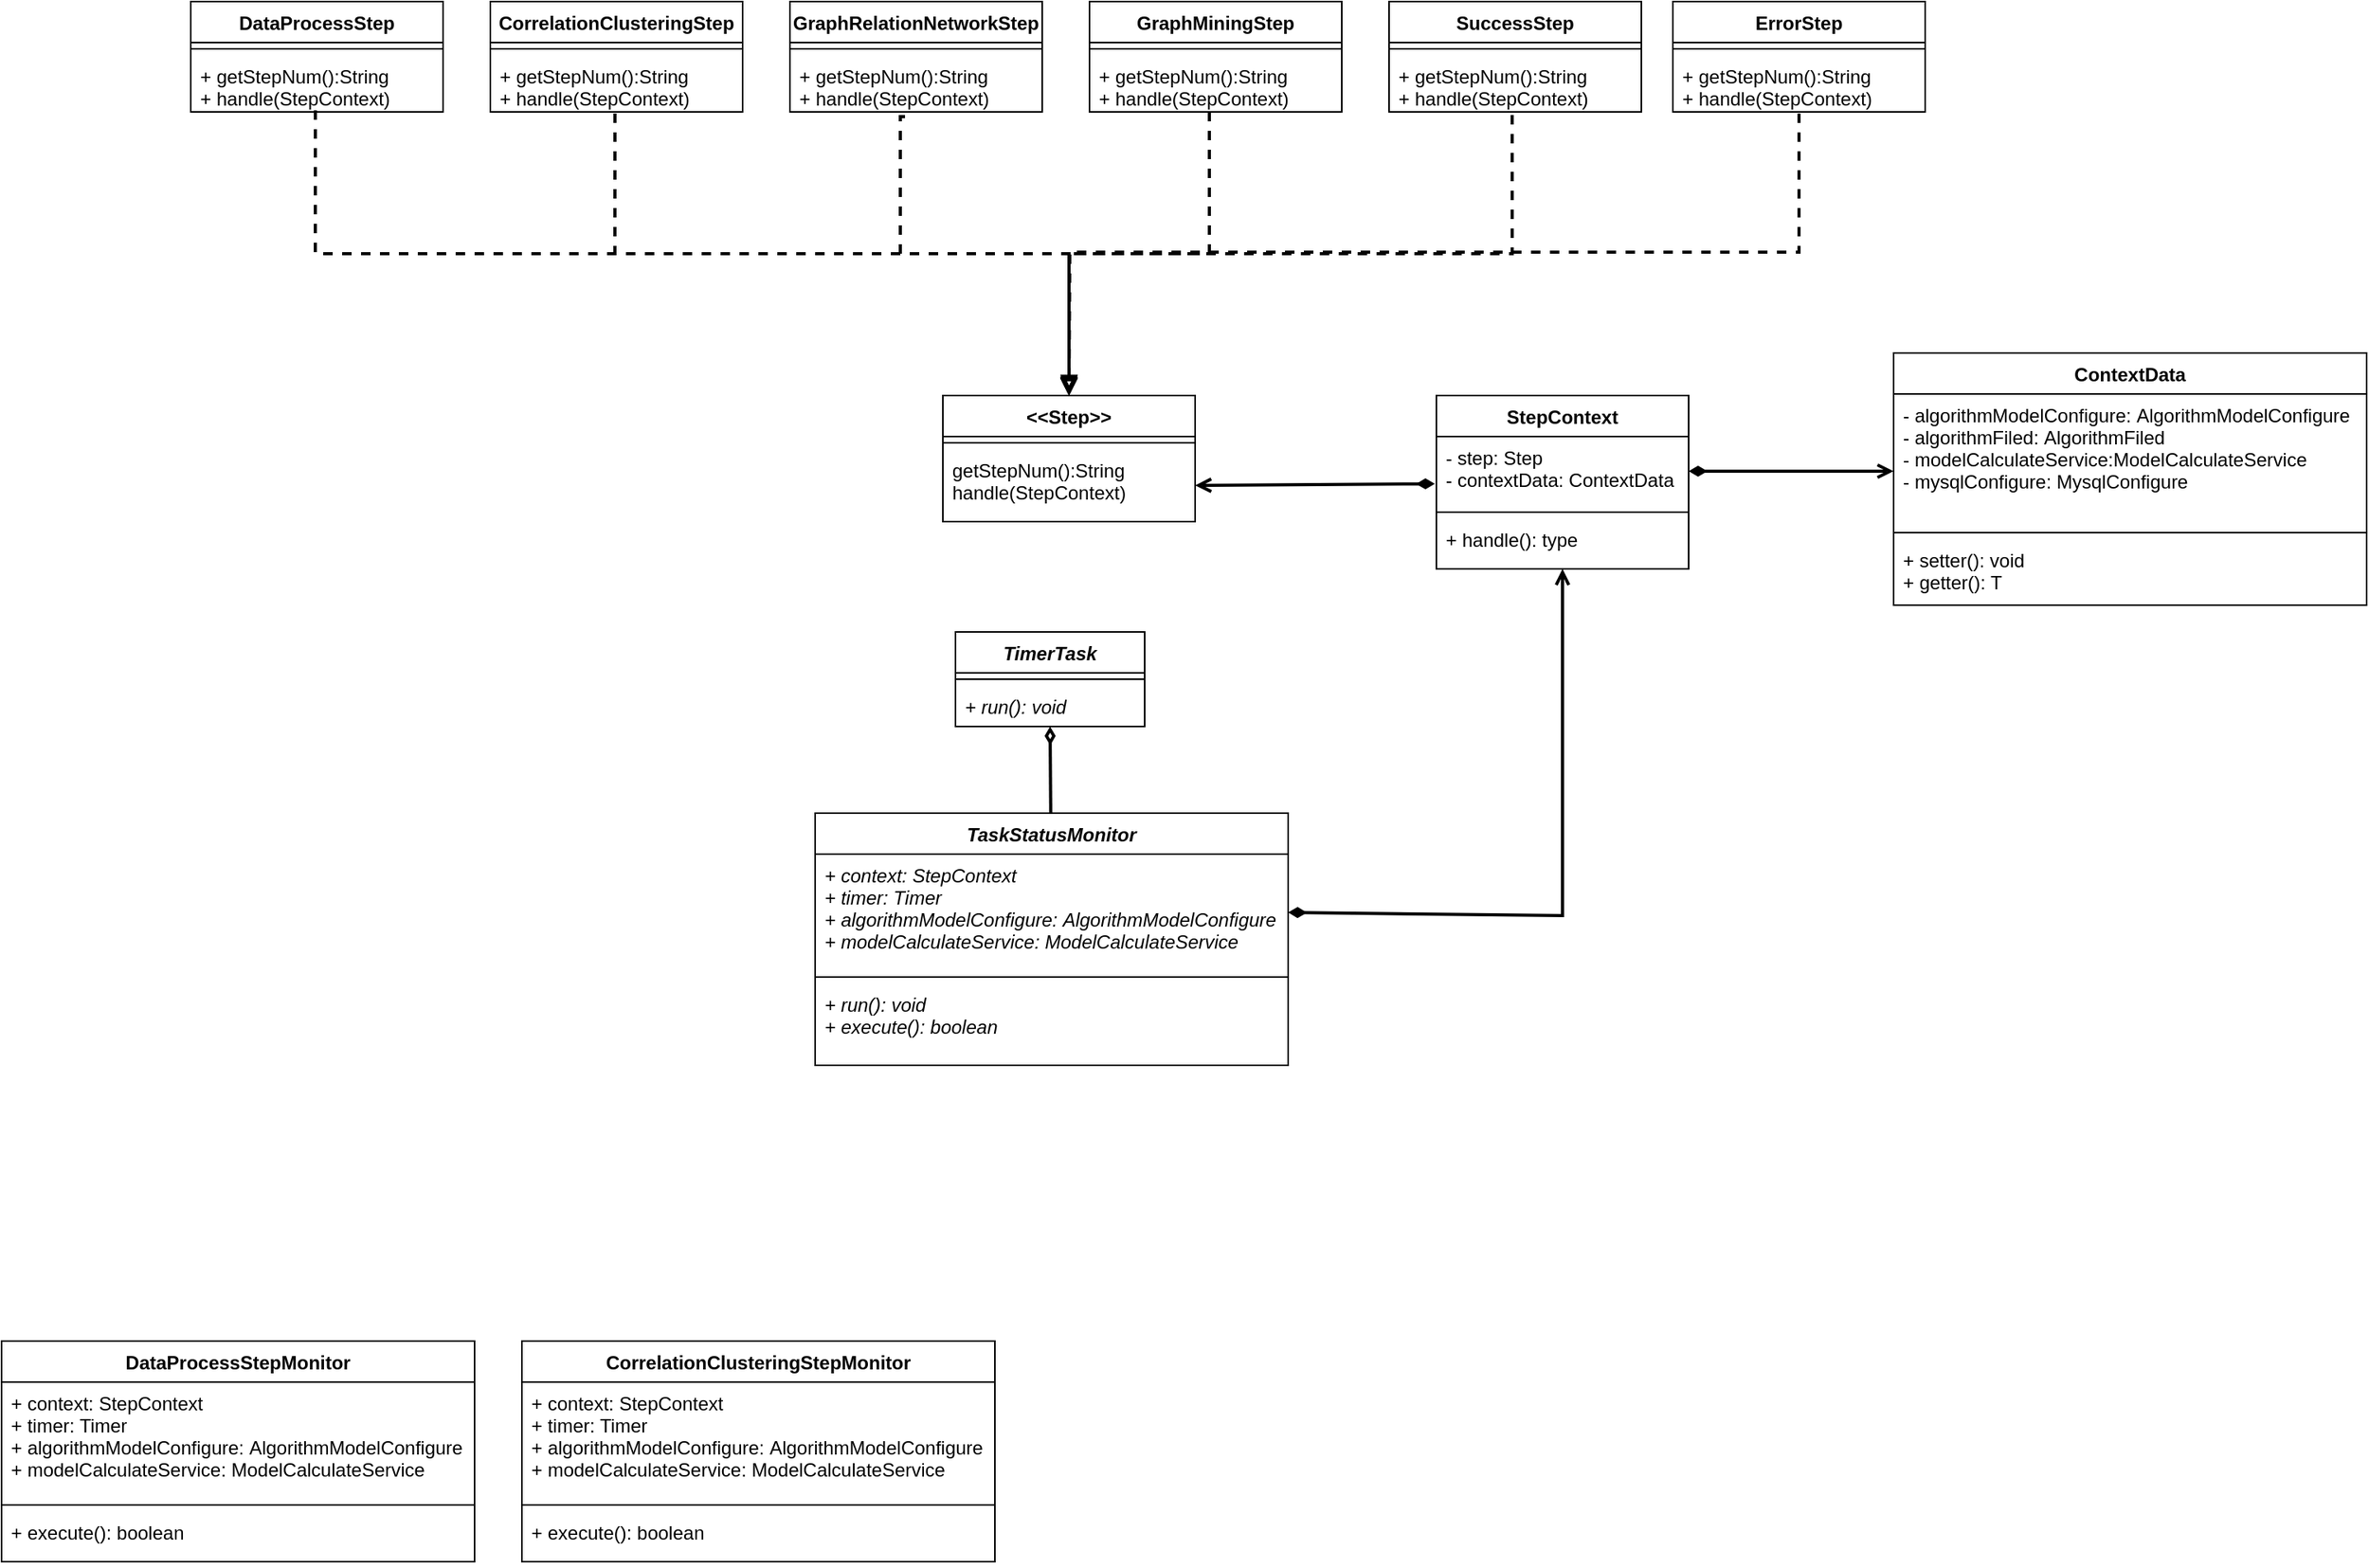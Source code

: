 <mxfile version="12.9.10" type="github">
  <diagram id="ph3XxWBlIqE0YsDg1eXc" name="第 1 页">
    <mxGraphModel dx="891" dy="548" grid="1" gridSize="10" guides="1" tooltips="1" connect="1" arrows="1" fold="1" page="1" pageScale="1" pageWidth="827" pageHeight="1169" math="0" shadow="0">
      <root>
        <mxCell id="0" />
        <mxCell id="1" parent="0" />
        <mxCell id="kDDkIxfXnOLRXiCmQ7ki-23" style="rounded=0;orthogonalLoop=1;jettySize=auto;html=1;entryX=0.5;entryY=0;entryDx=0;entryDy=0;dashed=1;endArrow=block;endFill=0;strokeWidth=2;exitX=0.494;exitY=0.972;exitDx=0;exitDy=0;exitPerimeter=0;edgeStyle=orthogonalEdgeStyle;" parent="1" source="kDDkIxfXnOLRXiCmQ7ki-12" target="kDDkIxfXnOLRXiCmQ7ki-1" edge="1">
          <mxGeometry relative="1" as="geometry" />
        </mxCell>
        <mxCell id="kDDkIxfXnOLRXiCmQ7ki-24" style="rounded=0;orthogonalLoop=1;jettySize=auto;html=1;dashed=1;endArrow=block;endFill=0;entryX=0.5;entryY=0;entryDx=0;entryDy=0;strokeWidth=2;exitX=0.494;exitY=1.028;exitDx=0;exitDy=0;exitPerimeter=0;edgeStyle=orthogonalEdgeStyle;" parent="1" source="kDDkIxfXnOLRXiCmQ7ki-15" target="kDDkIxfXnOLRXiCmQ7ki-1" edge="1">
          <mxGeometry relative="1" as="geometry">
            <mxPoint x="572" y="400" as="targetPoint" />
          </mxGeometry>
        </mxCell>
        <mxCell id="kDDkIxfXnOLRXiCmQ7ki-25" style="rounded=0;orthogonalLoop=1;jettySize=auto;html=1;dashed=1;endArrow=block;endFill=0;strokeWidth=2;edgeStyle=orthogonalEdgeStyle;" parent="1" edge="1">
          <mxGeometry relative="1" as="geometry">
            <mxPoint x="643" y="133" as="sourcePoint" />
            <mxPoint x="747" y="309" as="targetPoint" />
            <Array as="points">
              <mxPoint x="640" y="133" />
              <mxPoint x="640" y="220" />
              <mxPoint x="747" y="220" />
            </Array>
          </mxGeometry>
        </mxCell>
        <mxCell id="kDDkIxfXnOLRXiCmQ7ki-26" style="rounded=0;orthogonalLoop=1;jettySize=auto;html=1;entryX=0.5;entryY=0;entryDx=0;entryDy=0;dashed=1;endArrow=block;endFill=0;strokeWidth=2;exitX=0.475;exitY=1;exitDx=0;exitDy=0;exitPerimeter=0;edgeStyle=orthogonalEdgeStyle;" parent="1" source="kDDkIxfXnOLRXiCmQ7ki-18" target="kDDkIxfXnOLRXiCmQ7ki-1" edge="1">
          <mxGeometry relative="1" as="geometry" />
        </mxCell>
        <mxCell id="kDDkIxfXnOLRXiCmQ7ki-27" style="rounded=0;orthogonalLoop=1;jettySize=auto;html=1;dashed=1;endArrow=block;endFill=0;strokeWidth=2;exitX=0.488;exitY=1.056;exitDx=0;exitDy=0;entryX=0.5;entryY=0;entryDx=0;entryDy=0;exitPerimeter=0;edgeStyle=orthogonalEdgeStyle;" parent="1" source="kDDkIxfXnOLRXiCmQ7ki-9" target="kDDkIxfXnOLRXiCmQ7ki-1" edge="1">
          <mxGeometry relative="1" as="geometry">
            <Array as="points">
              <mxPoint x="1028" y="220" />
              <mxPoint x="747" y="220" />
            </Array>
          </mxGeometry>
        </mxCell>
        <mxCell id="kDDkIxfXnOLRXiCmQ7ki-28" style="rounded=0;orthogonalLoop=1;jettySize=auto;html=1;dashed=1;endArrow=block;endFill=0;strokeWidth=2;exitX=0.5;exitY=1.028;exitDx=0;exitDy=0;exitPerimeter=0;edgeStyle=orthogonalEdgeStyle;" parent="1" source="kDDkIxfXnOLRXiCmQ7ki-22" edge="1">
          <mxGeometry relative="1" as="geometry">
            <mxPoint x="747" y="308" as="targetPoint" />
          </mxGeometry>
        </mxCell>
        <mxCell id="kDDkIxfXnOLRXiCmQ7ki-33" style="rounded=0;orthogonalLoop=1;jettySize=auto;html=1;entryX=1;entryY=0.5;entryDx=0;entryDy=0;endArrow=open;endFill=0;exitX=-0.006;exitY=0.682;exitDx=0;exitDy=0;startArrow=diamondThin;startFill=1;strokeWidth=2;exitPerimeter=0;" parent="1" source="kDDkIxfXnOLRXiCmQ7ki-30" target="kDDkIxfXnOLRXiCmQ7ki-3" edge="1">
          <mxGeometry relative="1" as="geometry">
            <mxPoint x="1161" y="75" as="sourcePoint" />
            <mxPoint x="640" y="99" as="targetPoint" />
          </mxGeometry>
        </mxCell>
        <mxCell id="kDDkIxfXnOLRXiCmQ7ki-38" style="rounded=0;orthogonalLoop=1;jettySize=auto;html=1;entryX=0;entryY=0.583;entryDx=0;entryDy=0;startArrow=diamondThin;startFill=1;endArrow=open;endFill=0;strokeWidth=2;exitX=1;exitY=0.5;exitDx=0;exitDy=0;entryPerimeter=0;" parent="1" source="kDDkIxfXnOLRXiCmQ7ki-30" target="kDDkIxfXnOLRXiCmQ7ki-35" edge="1">
          <mxGeometry relative="1" as="geometry" />
        </mxCell>
        <mxCell id="Dc1GO12q0lPxtkca-TUX-17" style="edgeStyle=none;rounded=0;orthogonalLoop=1;jettySize=auto;html=1;entryX=0.5;entryY=1;entryDx=0;entryDy=0;startArrow=none;startFill=0;endArrow=diamondThin;endFill=0;strokeWidth=2;" edge="1" parent="1" source="Dc1GO12q0lPxtkca-TUX-13" target="Dc1GO12q0lPxtkca-TUX-1">
          <mxGeometry relative="1" as="geometry" />
        </mxCell>
        <mxCell id="kDDkIxfXnOLRXiCmQ7ki-10" value="DataProcessStep" style="swimlane;fontStyle=1;align=center;verticalAlign=top;childLayout=stackLayout;horizontal=1;startSize=26;horizontalStack=0;resizeParent=1;resizeParentMax=0;resizeLast=0;collapsible=1;marginBottom=0;" parent="1" vertex="1">
          <mxGeometry x="190" y="60" width="160" height="70" as="geometry" />
        </mxCell>
        <mxCell id="kDDkIxfXnOLRXiCmQ7ki-11" value="" style="line;strokeWidth=1;fillColor=none;align=left;verticalAlign=middle;spacingTop=-1;spacingLeft=3;spacingRight=3;rotatable=0;labelPosition=right;points=[];portConstraint=eastwest;" parent="kDDkIxfXnOLRXiCmQ7ki-10" vertex="1">
          <mxGeometry y="26" width="160" height="8" as="geometry" />
        </mxCell>
        <mxCell id="kDDkIxfXnOLRXiCmQ7ki-12" value="+ getStepNum():String&#xa;+ handle(StepContext)" style="text;strokeColor=none;fillColor=none;align=left;verticalAlign=top;spacingLeft=4;spacingRight=4;overflow=hidden;rotatable=0;points=[[0,0.5],[1,0.5]];portConstraint=eastwest;" parent="kDDkIxfXnOLRXiCmQ7ki-10" vertex="1">
          <mxGeometry y="34" width="160" height="36" as="geometry" />
        </mxCell>
        <mxCell id="kDDkIxfXnOLRXiCmQ7ki-13" value="CorrelationClusteringStep" style="swimlane;fontStyle=1;align=center;verticalAlign=top;childLayout=stackLayout;horizontal=1;startSize=26;horizontalStack=0;resizeParent=1;resizeParentMax=0;resizeLast=0;collapsible=1;marginBottom=0;" parent="1" vertex="1">
          <mxGeometry x="380" y="60" width="160" height="70" as="geometry" />
        </mxCell>
        <mxCell id="kDDkIxfXnOLRXiCmQ7ki-14" value="" style="line;strokeWidth=1;fillColor=none;align=left;verticalAlign=middle;spacingTop=-1;spacingLeft=3;spacingRight=3;rotatable=0;labelPosition=right;points=[];portConstraint=eastwest;" parent="kDDkIxfXnOLRXiCmQ7ki-13" vertex="1">
          <mxGeometry y="26" width="160" height="8" as="geometry" />
        </mxCell>
        <mxCell id="kDDkIxfXnOLRXiCmQ7ki-15" value="+ getStepNum():String&#xa;+ handle(StepContext)" style="text;strokeColor=none;fillColor=none;align=left;verticalAlign=top;spacingLeft=4;spacingRight=4;overflow=hidden;rotatable=0;points=[[0,0.5],[1,0.5]];portConstraint=eastwest;" parent="kDDkIxfXnOLRXiCmQ7ki-13" vertex="1">
          <mxGeometry y="34" width="160" height="36" as="geometry" />
        </mxCell>
        <mxCell id="kDDkIxfXnOLRXiCmQ7ki-4" value="GraphRelationNetworkStep" style="swimlane;fontStyle=1;align=center;verticalAlign=top;childLayout=stackLayout;horizontal=1;startSize=26;horizontalStack=0;resizeParent=1;resizeParentMax=0;resizeLast=0;collapsible=1;marginBottom=0;" parent="1" vertex="1">
          <mxGeometry x="570" y="60" width="160" height="70" as="geometry" />
        </mxCell>
        <mxCell id="kDDkIxfXnOLRXiCmQ7ki-5" value="" style="line;strokeWidth=1;fillColor=none;align=left;verticalAlign=middle;spacingTop=-1;spacingLeft=3;spacingRight=3;rotatable=0;labelPosition=right;points=[];portConstraint=eastwest;" parent="kDDkIxfXnOLRXiCmQ7ki-4" vertex="1">
          <mxGeometry y="26" width="160" height="8" as="geometry" />
        </mxCell>
        <mxCell id="kDDkIxfXnOLRXiCmQ7ki-6" value="+ getStepNum():String&#xa;+ handle(StepContext)" style="text;strokeColor=none;fillColor=none;align=left;verticalAlign=top;spacingLeft=4;spacingRight=4;overflow=hidden;rotatable=0;points=[[0,0.5],[1,0.5]];portConstraint=eastwest;" parent="kDDkIxfXnOLRXiCmQ7ki-4" vertex="1">
          <mxGeometry y="34" width="160" height="36" as="geometry" />
        </mxCell>
        <mxCell id="kDDkIxfXnOLRXiCmQ7ki-16" value="GraphMiningStep" style="swimlane;fontStyle=1;align=center;verticalAlign=top;childLayout=stackLayout;horizontal=1;startSize=26;horizontalStack=0;resizeParent=1;resizeParentMax=0;resizeLast=0;collapsible=1;marginBottom=0;" parent="1" vertex="1">
          <mxGeometry x="760" y="60" width="160" height="70" as="geometry" />
        </mxCell>
        <mxCell id="kDDkIxfXnOLRXiCmQ7ki-17" value="" style="line;strokeWidth=1;fillColor=none;align=left;verticalAlign=middle;spacingTop=-1;spacingLeft=3;spacingRight=3;rotatable=0;labelPosition=right;points=[];portConstraint=eastwest;" parent="kDDkIxfXnOLRXiCmQ7ki-16" vertex="1">
          <mxGeometry y="26" width="160" height="8" as="geometry" />
        </mxCell>
        <mxCell id="kDDkIxfXnOLRXiCmQ7ki-18" value="+ getStepNum():String&#xa;+ handle(StepContext)" style="text;strokeColor=none;fillColor=none;align=left;verticalAlign=top;spacingLeft=4;spacingRight=4;overflow=hidden;rotatable=0;points=[[0,0.5],[1,0.5]];portConstraint=eastwest;" parent="kDDkIxfXnOLRXiCmQ7ki-16" vertex="1">
          <mxGeometry y="34" width="160" height="36" as="geometry" />
        </mxCell>
        <mxCell id="kDDkIxfXnOLRXiCmQ7ki-7" value="SuccessStep" style="swimlane;fontStyle=1;align=center;verticalAlign=top;childLayout=stackLayout;horizontal=1;startSize=26;horizontalStack=0;resizeParent=1;resizeParentMax=0;resizeLast=0;collapsible=1;marginBottom=0;" parent="1" vertex="1">
          <mxGeometry x="950" y="60" width="160" height="70" as="geometry" />
        </mxCell>
        <mxCell id="kDDkIxfXnOLRXiCmQ7ki-8" value="" style="line;strokeWidth=1;fillColor=none;align=left;verticalAlign=middle;spacingTop=-1;spacingLeft=3;spacingRight=3;rotatable=0;labelPosition=right;points=[];portConstraint=eastwest;" parent="kDDkIxfXnOLRXiCmQ7ki-7" vertex="1">
          <mxGeometry y="26" width="160" height="8" as="geometry" />
        </mxCell>
        <mxCell id="kDDkIxfXnOLRXiCmQ7ki-9" value="+ getStepNum():String&#xa;+ handle(StepContext)" style="text;strokeColor=none;fillColor=none;align=left;verticalAlign=top;spacingLeft=4;spacingRight=4;overflow=hidden;rotatable=0;points=[[0,0.5],[1,0.5]];portConstraint=eastwest;" parent="kDDkIxfXnOLRXiCmQ7ki-7" vertex="1">
          <mxGeometry y="34" width="160" height="36" as="geometry" />
        </mxCell>
        <mxCell id="kDDkIxfXnOLRXiCmQ7ki-20" value="ErrorStep" style="swimlane;fontStyle=1;align=center;verticalAlign=top;childLayout=stackLayout;horizontal=1;startSize=26;horizontalStack=0;resizeParent=1;resizeParentMax=0;resizeLast=0;collapsible=1;marginBottom=0;" parent="1" vertex="1">
          <mxGeometry x="1130" y="60" width="160" height="70" as="geometry" />
        </mxCell>
        <mxCell id="kDDkIxfXnOLRXiCmQ7ki-21" value="" style="line;strokeWidth=1;fillColor=none;align=left;verticalAlign=middle;spacingTop=-1;spacingLeft=3;spacingRight=3;rotatable=0;labelPosition=right;points=[];portConstraint=eastwest;" parent="kDDkIxfXnOLRXiCmQ7ki-20" vertex="1">
          <mxGeometry y="26" width="160" height="8" as="geometry" />
        </mxCell>
        <mxCell id="kDDkIxfXnOLRXiCmQ7ki-22" value="+ getStepNum():String&#xa;+ handle(StepContext)" style="text;strokeColor=none;fillColor=none;align=left;verticalAlign=top;spacingLeft=4;spacingRight=4;overflow=hidden;rotatable=0;points=[[0,0.5],[1,0.5]];portConstraint=eastwest;" parent="kDDkIxfXnOLRXiCmQ7ki-20" vertex="1">
          <mxGeometry y="34" width="160" height="36" as="geometry" />
        </mxCell>
        <mxCell id="kDDkIxfXnOLRXiCmQ7ki-1" value="&lt;&lt;Step&gt;&gt;" style="swimlane;fontStyle=1;align=center;verticalAlign=top;childLayout=stackLayout;horizontal=1;startSize=26;horizontalStack=0;resizeParent=1;resizeParentMax=0;resizeLast=0;collapsible=1;marginBottom=0;" parent="1" vertex="1">
          <mxGeometry x="667" y="310" width="160" height="80" as="geometry" />
        </mxCell>
        <mxCell id="kDDkIxfXnOLRXiCmQ7ki-2" value="" style="line;strokeWidth=1;fillColor=none;align=left;verticalAlign=middle;spacingTop=-1;spacingLeft=3;spacingRight=3;rotatable=0;labelPosition=right;points=[];portConstraint=eastwest;" parent="kDDkIxfXnOLRXiCmQ7ki-1" vertex="1">
          <mxGeometry y="26" width="160" height="8" as="geometry" />
        </mxCell>
        <mxCell id="kDDkIxfXnOLRXiCmQ7ki-3" value="getStepNum():String&#xa;handle(StepContext)" style="text;strokeColor=none;fillColor=none;align=left;verticalAlign=top;spacingLeft=4;spacingRight=4;overflow=hidden;rotatable=0;points=[[0,0.5],[1,0.5]];portConstraint=eastwest;" parent="kDDkIxfXnOLRXiCmQ7ki-1" vertex="1">
          <mxGeometry y="34" width="160" height="46" as="geometry" />
        </mxCell>
        <mxCell id="kDDkIxfXnOLRXiCmQ7ki-29" value="StepContext" style="swimlane;fontStyle=1;align=center;verticalAlign=top;childLayout=stackLayout;horizontal=1;startSize=26;horizontalStack=0;resizeParent=1;resizeParentMax=0;resizeLast=0;collapsible=1;marginBottom=0;" parent="1" vertex="1">
          <mxGeometry x="980" y="310" width="160" height="110" as="geometry" />
        </mxCell>
        <mxCell id="kDDkIxfXnOLRXiCmQ7ki-30" value="- step: Step&#xa;- contextData: ContextData" style="text;strokeColor=none;fillColor=none;align=left;verticalAlign=top;spacingLeft=4;spacingRight=4;overflow=hidden;rotatable=0;points=[[0,0.5],[1,0.5]];portConstraint=eastwest;" parent="kDDkIxfXnOLRXiCmQ7ki-29" vertex="1">
          <mxGeometry y="26" width="160" height="44" as="geometry" />
        </mxCell>
        <mxCell id="kDDkIxfXnOLRXiCmQ7ki-31" value="" style="line;strokeWidth=1;fillColor=none;align=left;verticalAlign=middle;spacingTop=-1;spacingLeft=3;spacingRight=3;rotatable=0;labelPosition=right;points=[];portConstraint=eastwest;" parent="kDDkIxfXnOLRXiCmQ7ki-29" vertex="1">
          <mxGeometry y="70" width="160" height="8" as="geometry" />
        </mxCell>
        <mxCell id="kDDkIxfXnOLRXiCmQ7ki-32" value="+ handle(): type" style="text;strokeColor=none;fillColor=none;align=left;verticalAlign=top;spacingLeft=4;spacingRight=4;overflow=hidden;rotatable=0;points=[[0,0.5],[1,0.5]];portConstraint=eastwest;" parent="kDDkIxfXnOLRXiCmQ7ki-29" vertex="1">
          <mxGeometry y="78" width="160" height="32" as="geometry" />
        </mxCell>
        <mxCell id="kDDkIxfXnOLRXiCmQ7ki-34" value="ContextData" style="swimlane;fontStyle=1;align=center;verticalAlign=top;childLayout=stackLayout;horizontal=1;startSize=26;horizontalStack=0;resizeParent=1;resizeParentMax=0;resizeLast=0;collapsible=1;marginBottom=0;" parent="1" vertex="1">
          <mxGeometry x="1270" y="283" width="300" height="160" as="geometry" />
        </mxCell>
        <mxCell id="kDDkIxfXnOLRXiCmQ7ki-35" value="- algorithmModelConfigure: AlgorithmModelConfigure&#xa;- algorithmFiled: AlgorithmFiled&#xa;- modelCalculateService:ModelCalculateService&#xa;- mysqlConfigure: MysqlConfigure" style="text;strokeColor=none;fillColor=none;align=left;verticalAlign=top;spacingLeft=4;spacingRight=4;overflow=hidden;rotatable=0;points=[[0,0.5],[1,0.5]];portConstraint=eastwest;" parent="kDDkIxfXnOLRXiCmQ7ki-34" vertex="1">
          <mxGeometry y="26" width="300" height="84" as="geometry" />
        </mxCell>
        <mxCell id="kDDkIxfXnOLRXiCmQ7ki-36" value="" style="line;strokeWidth=1;fillColor=none;align=left;verticalAlign=middle;spacingTop=-1;spacingLeft=3;spacingRight=3;rotatable=0;labelPosition=right;points=[];portConstraint=eastwest;" parent="kDDkIxfXnOLRXiCmQ7ki-34" vertex="1">
          <mxGeometry y="110" width="300" height="8" as="geometry" />
        </mxCell>
        <mxCell id="kDDkIxfXnOLRXiCmQ7ki-37" value="+ setter(): void&#xa;+ getter(): T" style="text;strokeColor=none;fillColor=none;align=left;verticalAlign=top;spacingLeft=4;spacingRight=4;overflow=hidden;rotatable=0;points=[[0,0.5],[1,0.5]];portConstraint=eastwest;" parent="kDDkIxfXnOLRXiCmQ7ki-34" vertex="1">
          <mxGeometry y="118" width="300" height="42" as="geometry" />
        </mxCell>
        <mxCell id="Dc1GO12q0lPxtkca-TUX-13" value="TaskStatusMonitor" style="swimlane;fontStyle=3;align=center;verticalAlign=top;childLayout=stackLayout;horizontal=1;startSize=26;horizontalStack=0;resizeParent=1;resizeParentMax=0;resizeLast=0;collapsible=1;marginBottom=0;" vertex="1" parent="1">
          <mxGeometry x="586" y="575" width="300" height="160" as="geometry" />
        </mxCell>
        <mxCell id="Dc1GO12q0lPxtkca-TUX-14" value="+ context: StepContext&#xa;+ timer: Timer&#xa;+ algorithmModelConfigure: AlgorithmModelConfigure&#xa;+ modelCalculateService: ModelCalculateService" style="text;strokeColor=none;fillColor=none;align=left;verticalAlign=top;spacingLeft=4;spacingRight=4;overflow=hidden;rotatable=0;points=[[0,0.5],[1,0.5]];portConstraint=eastwest;fontStyle=2" vertex="1" parent="Dc1GO12q0lPxtkca-TUX-13">
          <mxGeometry y="26" width="300" height="74" as="geometry" />
        </mxCell>
        <mxCell id="Dc1GO12q0lPxtkca-TUX-15" value="" style="line;strokeWidth=1;fillColor=none;align=left;verticalAlign=middle;spacingTop=-1;spacingLeft=3;spacingRight=3;rotatable=0;labelPosition=right;points=[];portConstraint=eastwest;" vertex="1" parent="Dc1GO12q0lPxtkca-TUX-13">
          <mxGeometry y="100" width="300" height="8" as="geometry" />
        </mxCell>
        <mxCell id="Dc1GO12q0lPxtkca-TUX-16" value="+ run(): void&#xa;+ execute(): boolean" style="text;strokeColor=none;fillColor=none;align=left;verticalAlign=top;spacingLeft=4;spacingRight=4;overflow=hidden;rotatable=0;points=[[0,0.5],[1,0.5]];portConstraint=eastwest;fontStyle=2" vertex="1" parent="Dc1GO12q0lPxtkca-TUX-13">
          <mxGeometry y="108" width="300" height="52" as="geometry" />
        </mxCell>
        <mxCell id="Dc1GO12q0lPxtkca-TUX-1" value="TimerTask" style="swimlane;fontStyle=3;align=center;verticalAlign=top;childLayout=stackLayout;horizontal=1;startSize=26;horizontalStack=0;resizeParent=1;resizeParentMax=0;resizeLast=0;collapsible=1;marginBottom=0;" vertex="1" parent="1">
          <mxGeometry x="675" y="460" width="120" height="60" as="geometry" />
        </mxCell>
        <mxCell id="Dc1GO12q0lPxtkca-TUX-3" value="" style="line;strokeWidth=1;fillColor=none;align=left;verticalAlign=middle;spacingTop=-1;spacingLeft=3;spacingRight=3;rotatable=0;labelPosition=right;points=[];portConstraint=eastwest;" vertex="1" parent="Dc1GO12q0lPxtkca-TUX-1">
          <mxGeometry y="26" width="120" height="8" as="geometry" />
        </mxCell>
        <mxCell id="Dc1GO12q0lPxtkca-TUX-4" value="+ run(): void" style="text;strokeColor=none;fillColor=none;align=left;verticalAlign=top;spacingLeft=4;spacingRight=4;overflow=hidden;rotatable=0;points=[[0,0.5],[1,0.5]];portConstraint=eastwest;fontStyle=2" vertex="1" parent="Dc1GO12q0lPxtkca-TUX-1">
          <mxGeometry y="34" width="120" height="26" as="geometry" />
        </mxCell>
        <mxCell id="Dc1GO12q0lPxtkca-TUX-23" style="edgeStyle=none;rounded=0;orthogonalLoop=1;jettySize=auto;html=1;entryX=0.5;entryY=1;entryDx=0;entryDy=0;entryPerimeter=0;startArrow=diamondThin;startFill=1;endArrow=open;endFill=0;strokeWidth=2;exitX=1;exitY=0.5;exitDx=0;exitDy=0;" edge="1" parent="1" source="Dc1GO12q0lPxtkca-TUX-14" target="kDDkIxfXnOLRXiCmQ7ki-32">
          <mxGeometry relative="1" as="geometry">
            <Array as="points">
              <mxPoint x="1060" y="640" />
            </Array>
          </mxGeometry>
        </mxCell>
        <mxCell id="Dc1GO12q0lPxtkca-TUX-18" value="DataProcessStepMonitor" style="swimlane;fontStyle=1;align=center;verticalAlign=top;childLayout=stackLayout;horizontal=1;startSize=26;horizontalStack=0;resizeParent=1;resizeParentMax=0;resizeLast=0;collapsible=1;marginBottom=0;" vertex="1" parent="1">
          <mxGeometry x="70" y="910" width="300" height="140" as="geometry" />
        </mxCell>
        <mxCell id="Dc1GO12q0lPxtkca-TUX-19" value="+ context: StepContext&#xa;+ timer: Timer&#xa;+ algorithmModelConfigure: AlgorithmModelConfigure&#xa;+ modelCalculateService: ModelCalculateService" style="text;strokeColor=none;fillColor=none;align=left;verticalAlign=top;spacingLeft=4;spacingRight=4;overflow=hidden;rotatable=0;points=[[0,0.5],[1,0.5]];portConstraint=eastwest;" vertex="1" parent="Dc1GO12q0lPxtkca-TUX-18">
          <mxGeometry y="26" width="300" height="74" as="geometry" />
        </mxCell>
        <mxCell id="Dc1GO12q0lPxtkca-TUX-20" value="" style="line;strokeWidth=1;fillColor=none;align=left;verticalAlign=middle;spacingTop=-1;spacingLeft=3;spacingRight=3;rotatable=0;labelPosition=right;points=[];portConstraint=eastwest;" vertex="1" parent="Dc1GO12q0lPxtkca-TUX-18">
          <mxGeometry y="100" width="300" height="8" as="geometry" />
        </mxCell>
        <mxCell id="Dc1GO12q0lPxtkca-TUX-21" value="+ execute(): boolean" style="text;strokeColor=none;fillColor=none;align=left;verticalAlign=top;spacingLeft=4;spacingRight=4;overflow=hidden;rotatable=0;points=[[0,0.5],[1,0.5]];portConstraint=eastwest;" vertex="1" parent="Dc1GO12q0lPxtkca-TUX-18">
          <mxGeometry y="108" width="300" height="32" as="geometry" />
        </mxCell>
        <mxCell id="Dc1GO12q0lPxtkca-TUX-25" value="CorrelationClusteringStepMonitor" style="swimlane;fontStyle=1;align=center;verticalAlign=top;childLayout=stackLayout;horizontal=1;startSize=26;horizontalStack=0;resizeParent=1;resizeParentMax=0;resizeLast=0;collapsible=1;marginBottom=0;" vertex="1" parent="1">
          <mxGeometry x="400" y="910" width="300" height="140" as="geometry" />
        </mxCell>
        <mxCell id="Dc1GO12q0lPxtkca-TUX-26" value="+ context: StepContext&#xa;+ timer: Timer&#xa;+ algorithmModelConfigure: AlgorithmModelConfigure&#xa;+ modelCalculateService: ModelCalculateService" style="text;strokeColor=none;fillColor=none;align=left;verticalAlign=top;spacingLeft=4;spacingRight=4;overflow=hidden;rotatable=0;points=[[0,0.5],[1,0.5]];portConstraint=eastwest;" vertex="1" parent="Dc1GO12q0lPxtkca-TUX-25">
          <mxGeometry y="26" width="300" height="74" as="geometry" />
        </mxCell>
        <mxCell id="Dc1GO12q0lPxtkca-TUX-27" value="" style="line;strokeWidth=1;fillColor=none;align=left;verticalAlign=middle;spacingTop=-1;spacingLeft=3;spacingRight=3;rotatable=0;labelPosition=right;points=[];portConstraint=eastwest;" vertex="1" parent="Dc1GO12q0lPxtkca-TUX-25">
          <mxGeometry y="100" width="300" height="8" as="geometry" />
        </mxCell>
        <mxCell id="Dc1GO12q0lPxtkca-TUX-28" value="+ execute(): boolean" style="text;strokeColor=none;fillColor=none;align=left;verticalAlign=top;spacingLeft=4;spacingRight=4;overflow=hidden;rotatable=0;points=[[0,0.5],[1,0.5]];portConstraint=eastwest;" vertex="1" parent="Dc1GO12q0lPxtkca-TUX-25">
          <mxGeometry y="108" width="300" height="32" as="geometry" />
        </mxCell>
      </root>
    </mxGraphModel>
  </diagram>
</mxfile>
